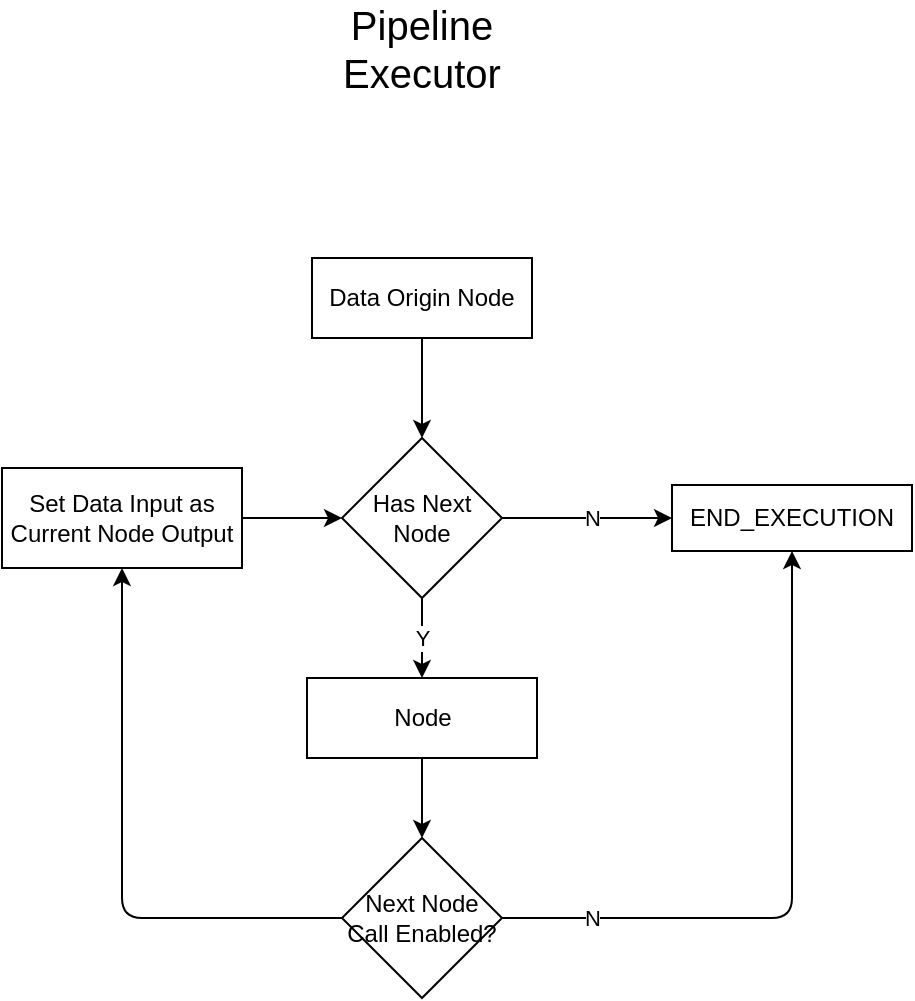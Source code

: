 <mxfile>
    <diagram id="E2MkDUxyBi1CtDAhgxNX" name="Página-1">
        <mxGraphModel dx="1054" dy="746" grid="1" gridSize="10" guides="1" tooltips="1" connect="1" arrows="1" fold="1" page="1" pageScale="1" pageWidth="827" pageHeight="1169" math="0" shadow="0">
            <root>
                <mxCell id="0"/>
                <mxCell id="1" parent="0"/>
                <mxCell id="3" style="edgeStyle=none;html=1;exitX=0.5;exitY=1;exitDx=0;exitDy=0;entryX=0.5;entryY=0;entryDx=0;entryDy=0;" edge="1" parent="1" source="4" target="6">
                    <mxGeometry relative="1" as="geometry">
                        <mxPoint x="390" y="270" as="targetPoint"/>
                    </mxGeometry>
                </mxCell>
                <mxCell id="4" value="Data Origin Node" style="rounded=0;whiteSpace=wrap;html=1;" vertex="1" parent="1">
                    <mxGeometry x="335" y="200" width="110" height="40" as="geometry"/>
                </mxCell>
                <mxCell id="8" value="Y" style="edgeStyle=none;html=1;exitX=0.5;exitY=1;exitDx=0;exitDy=0;entryX=0.5;entryY=0;entryDx=0;entryDy=0;" edge="1" parent="1" source="6" target="7">
                    <mxGeometry relative="1" as="geometry"/>
                </mxCell>
                <mxCell id="10" value="N" style="edgeStyle=none;html=1;exitX=1;exitY=0.5;exitDx=0;exitDy=0;entryX=0;entryY=0.5;entryDx=0;entryDy=0;" edge="1" parent="1" source="6" target="9">
                    <mxGeometry x="0.059" relative="1" as="geometry">
                        <mxPoint as="offset"/>
                    </mxGeometry>
                </mxCell>
                <mxCell id="6" value="Has Next Node" style="rhombus;whiteSpace=wrap;html=1;" vertex="1" parent="1">
                    <mxGeometry x="350" y="290" width="80" height="80" as="geometry"/>
                </mxCell>
                <mxCell id="12" style="edgeStyle=none;html=1;exitX=0.5;exitY=1;exitDx=0;exitDy=0;entryX=0.5;entryY=0;entryDx=0;entryDy=0;" edge="1" parent="1" source="7" target="11">
                    <mxGeometry relative="1" as="geometry"/>
                </mxCell>
                <mxCell id="7" value="Node" style="rounded=0;whiteSpace=wrap;html=1;" vertex="1" parent="1">
                    <mxGeometry x="332.5" y="410" width="115" height="40" as="geometry"/>
                </mxCell>
                <mxCell id="9" value="END_EXECUTION" style="rounded=0;whiteSpace=wrap;html=1;" vertex="1" parent="1">
                    <mxGeometry x="515" y="313.5" width="120" height="33" as="geometry"/>
                </mxCell>
                <mxCell id="13" value="N" style="edgeStyle=none;html=1;exitX=1;exitY=0.5;exitDx=0;exitDy=0;entryX=0.5;entryY=1;entryDx=0;entryDy=0;" edge="1" parent="1" source="11" target="9">
                    <mxGeometry x="-0.726" relative="1" as="geometry">
                        <Array as="points">
                            <mxPoint x="575" y="530"/>
                        </Array>
                        <mxPoint as="offset"/>
                    </mxGeometry>
                </mxCell>
                <mxCell id="15" style="edgeStyle=none;html=1;exitX=0;exitY=0.5;exitDx=0;exitDy=0;entryX=0.5;entryY=1;entryDx=0;entryDy=0;" edge="1" parent="1" source="11" target="14">
                    <mxGeometry relative="1" as="geometry">
                        <Array as="points">
                            <mxPoint x="240" y="530"/>
                        </Array>
                    </mxGeometry>
                </mxCell>
                <mxCell id="11" value="Next Node Call Enabled?" style="rhombus;whiteSpace=wrap;html=1;" vertex="1" parent="1">
                    <mxGeometry x="350" y="490" width="80" height="80" as="geometry"/>
                </mxCell>
                <mxCell id="16" style="edgeStyle=none;html=1;exitX=1;exitY=0.5;exitDx=0;exitDy=0;entryX=0;entryY=0.5;entryDx=0;entryDy=0;" edge="1" parent="1" source="14" target="6">
                    <mxGeometry relative="1" as="geometry"/>
                </mxCell>
                <mxCell id="14" value="Set Data Input as Current Node Output" style="rounded=0;whiteSpace=wrap;html=1;" vertex="1" parent="1">
                    <mxGeometry x="180" y="305" width="120" height="50" as="geometry"/>
                </mxCell>
                <mxCell id="33" value="Pipeline Executor" style="text;html=1;strokeColor=none;fillColor=none;align=center;verticalAlign=middle;whiteSpace=wrap;rounded=0;fontSize=20;" vertex="1" parent="1">
                    <mxGeometry x="360" y="80" width="60" height="30" as="geometry"/>
                </mxCell>
            </root>
        </mxGraphModel>
    </diagram>
</mxfile>